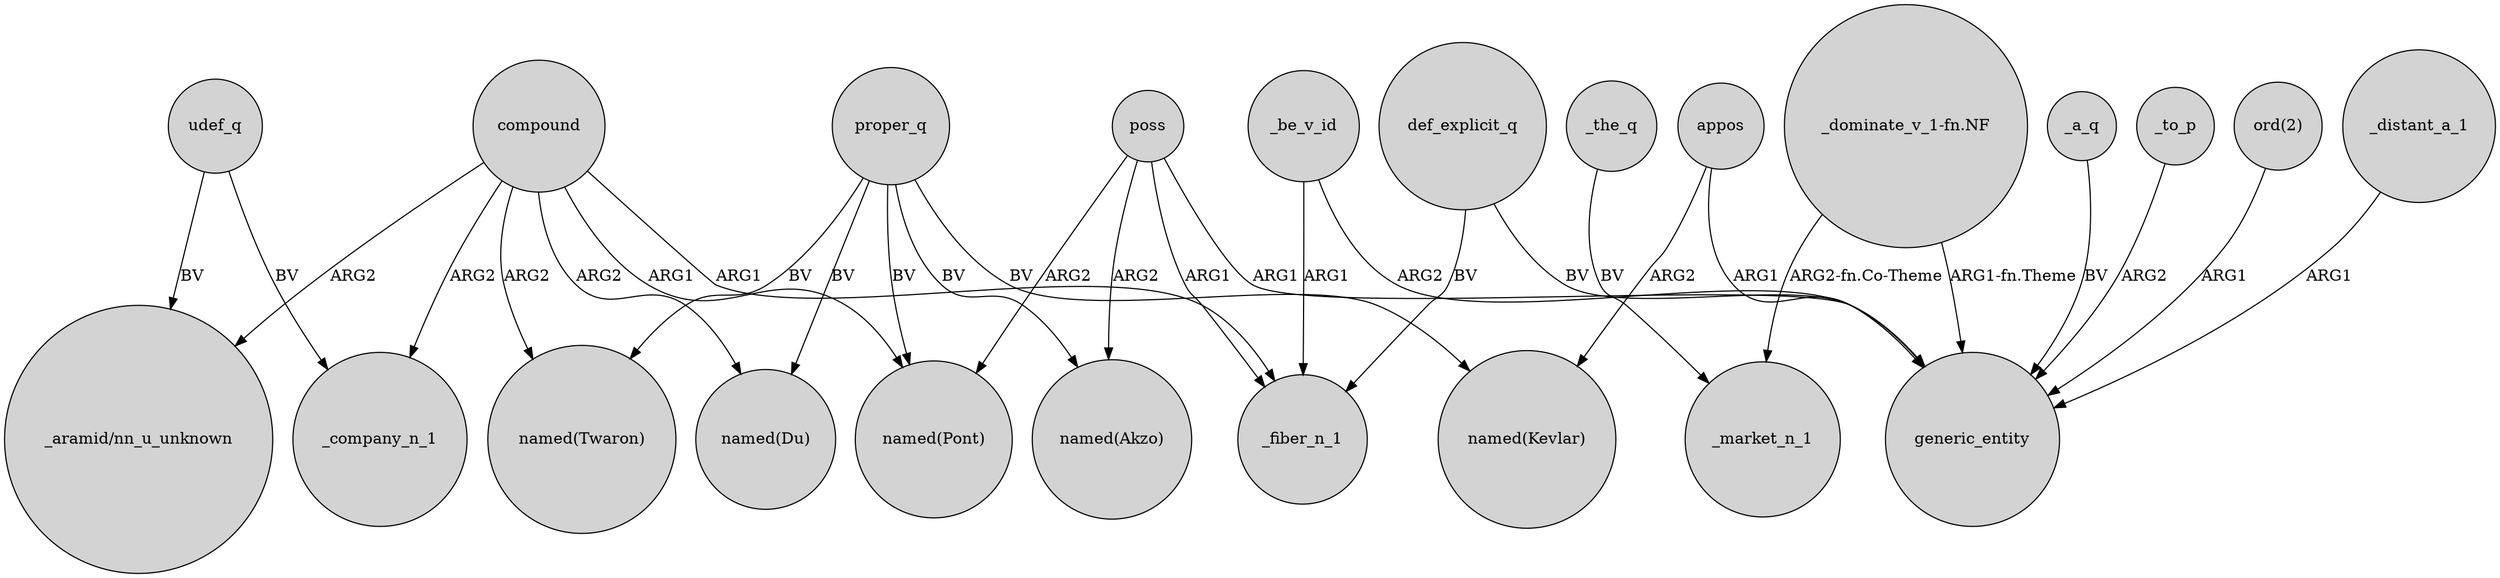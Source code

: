 digraph {
	node [shape=circle style=filled]
	udef_q -> "_aramid/nn_u_unknown" [label=BV]
	poss -> generic_entity [label=ARG1]
	def_explicit_q -> _fiber_n_1 [label=BV]
	proper_q -> "named(Pont)" [label=BV]
	compound -> "named(Du)" [label=ARG2]
	poss -> "named(Pont)" [label=ARG2]
	proper_q -> "named(Kevlar)" [label=BV]
	"_dominate_v_1-fn.NF" -> _market_n_1 [label="ARG2-fn.Co-Theme"]
	compound -> "named(Twaron)" [label=ARG2]
	compound -> _company_n_1 [label=ARG2]
	proper_q -> "named(Akzo)" [label=BV]
	def_explicit_q -> generic_entity [label=BV]
	_a_q -> generic_entity [label=BV]
	compound -> "_aramid/nn_u_unknown" [label=ARG2]
	poss -> _fiber_n_1 [label=ARG1]
	compound -> "named(Pont)" [label=ARG1]
	"_dominate_v_1-fn.NF" -> generic_entity [label="ARG1-fn.Theme"]
	_be_v_id -> generic_entity [label=ARG2]
	_to_p -> generic_entity [label=ARG2]
	proper_q -> "named(Twaron)" [label=BV]
	appos -> generic_entity [label=ARG1]
	appos -> "named(Kevlar)" [label=ARG2]
	proper_q -> "named(Du)" [label=BV]
	"ord(2)" -> generic_entity [label=ARG1]
	_distant_a_1 -> generic_entity [label=ARG1]
	poss -> "named(Akzo)" [label=ARG2]
	compound -> _fiber_n_1 [label=ARG1]
	_the_q -> _market_n_1 [label=BV]
	_be_v_id -> _fiber_n_1 [label=ARG1]
	udef_q -> _company_n_1 [label=BV]
}
